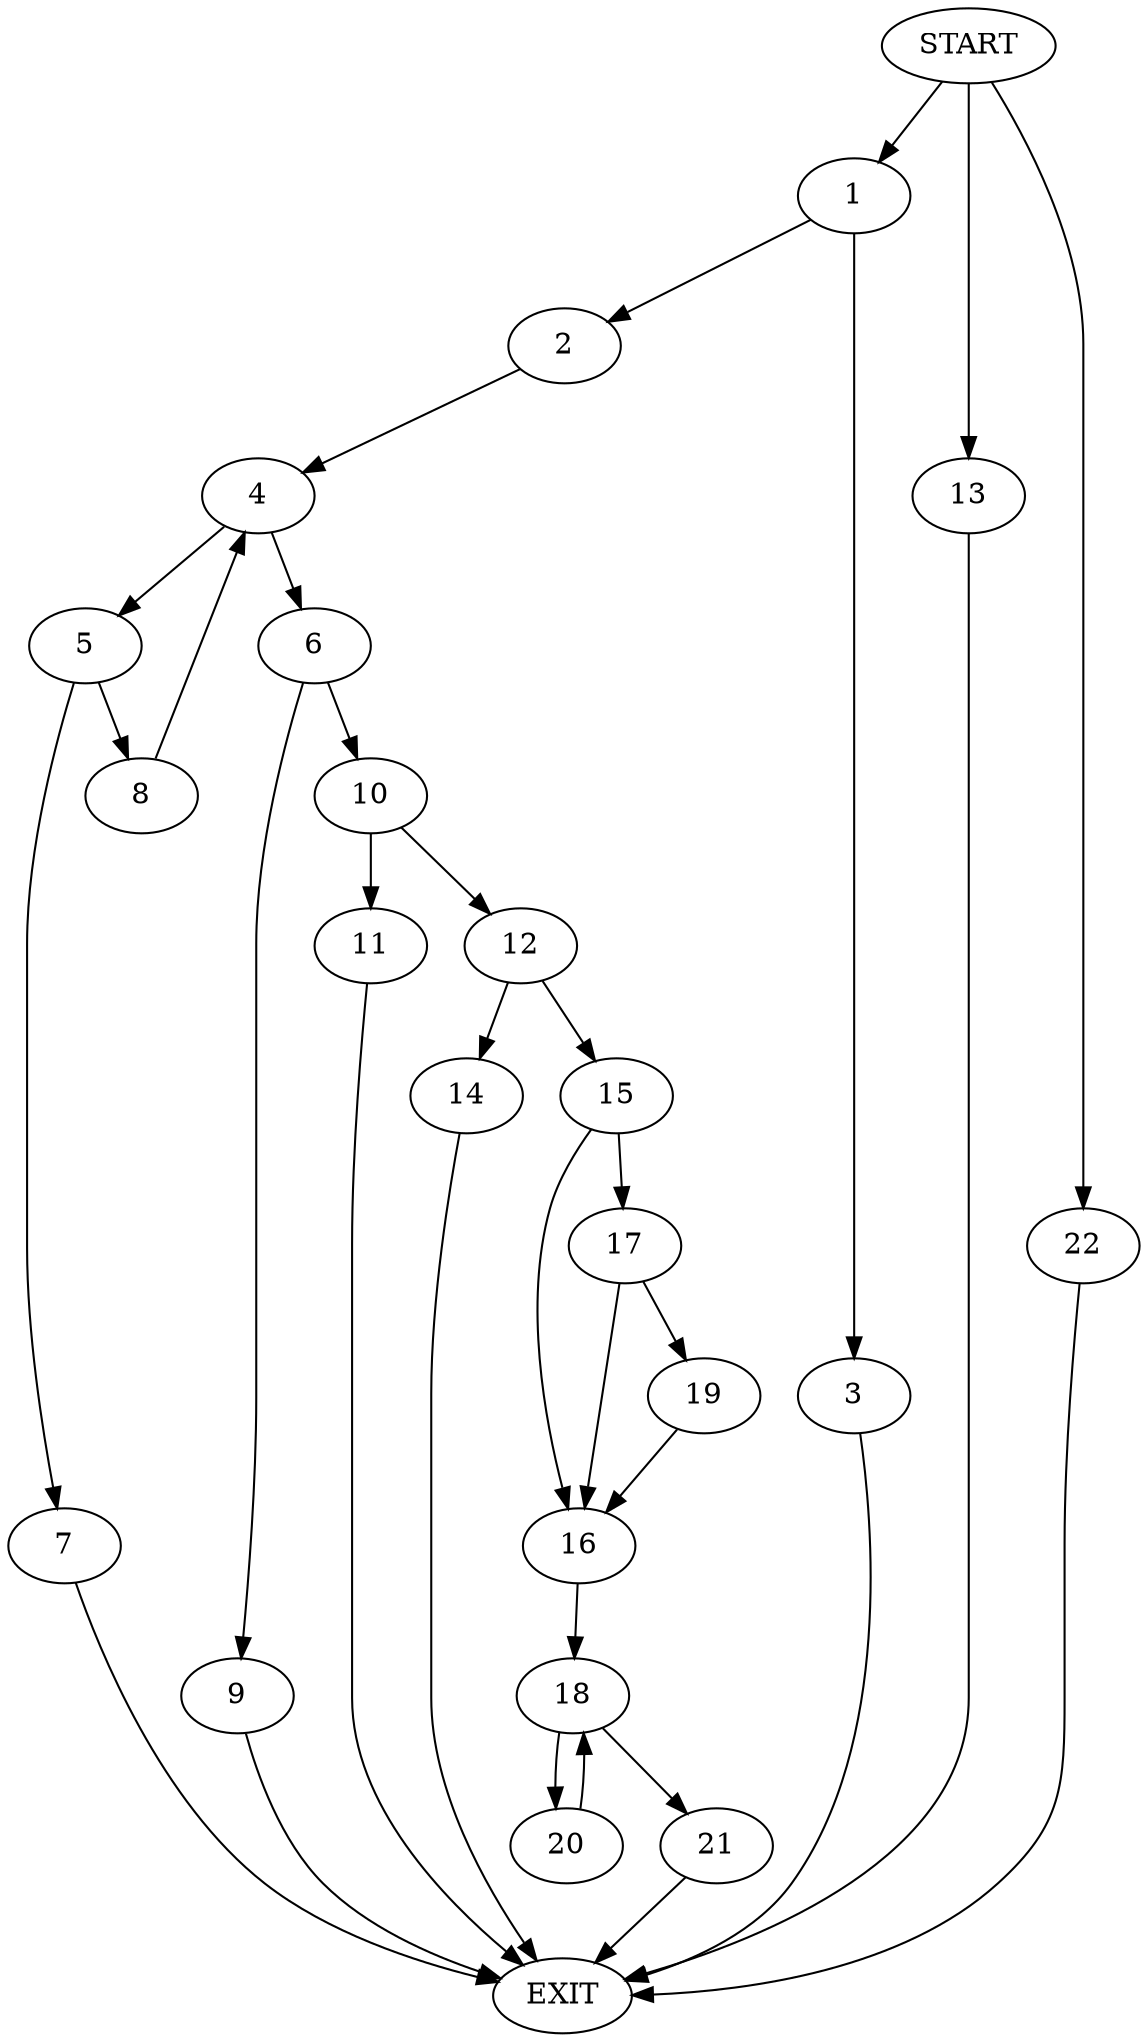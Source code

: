 digraph {
0 [label="START"]
23 [label="EXIT"]
0 -> 1
1 -> 2
1 -> 3
2 -> 4
3 -> 23
4 -> 5
4 -> 6
5 -> 7
5 -> 8
6 -> 9
6 -> 10
8 -> 4
7 -> 23
10 -> 11
10 -> 12
9 -> 23
0 -> 13
13 -> 23
12 -> 14
12 -> 15
11 -> 23
14 -> 23
15 -> 16
15 -> 17
16 -> 18
17 -> 16
17 -> 19
19 -> 16
18 -> 20
18 -> 21
20 -> 18
21 -> 23
0 -> 22
22 -> 23
}
